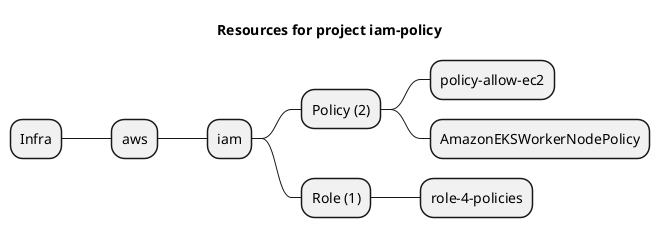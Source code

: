 @startmindmap
title Resources for project iam-policy
skinparam monochrome true
+ Infra
++ aws
+++ iam
++++ Policy (2)
+++++ policy-allow-ec2
+++++ AmazonEKSWorkerNodePolicy
++++ Role (1)
+++++ role-4-policies
@endmindmap